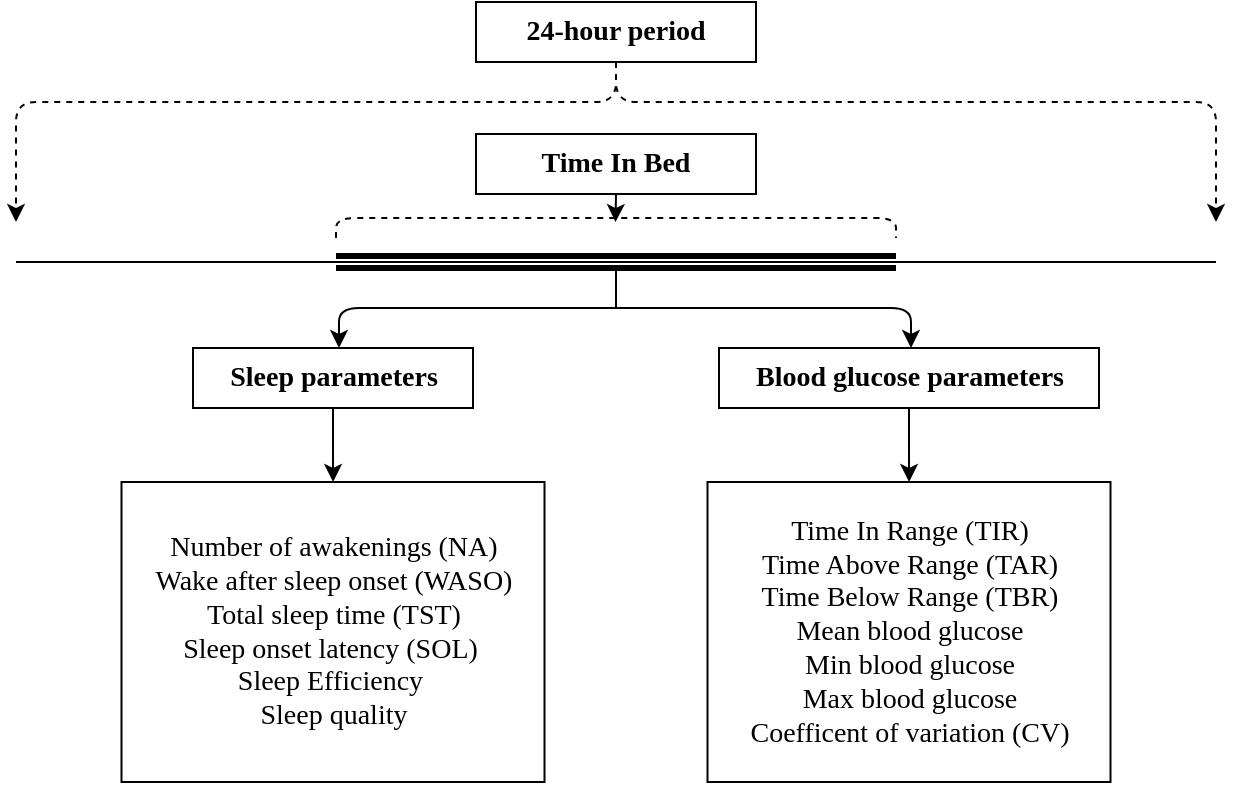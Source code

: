 <mxfile version="22.1.5" type="device">
  <diagram name="Side-1" id="8uSLxqYtJGwNJn5mJIMu">
    <mxGraphModel dx="2015" dy="661" grid="1" gridSize="10" guides="1" tooltips="1" connect="1" arrows="1" fold="1" page="1" pageScale="1" pageWidth="827" pageHeight="1169" math="0" shadow="0">
      <root>
        <mxCell id="0" />
        <mxCell id="1" parent="0" />
        <mxCell id="_zQC5bYb4mfakkWWk6qJ-3" style="edgeStyle=orthogonalEdgeStyle;rounded=1;orthogonalLoop=1;jettySize=auto;html=1;exitX=0.5;exitY=1;exitDx=0;exitDy=0;dashed=1;" parent="1" source="4Cdd__MP1ncVrc0N2WNh-1" edge="1">
          <mxGeometry relative="1" as="geometry">
            <mxPoint x="-80" y="160" as="targetPoint" />
            <Array as="points">
              <mxPoint x="-380" y="100" />
              <mxPoint x="-80" y="100" />
            </Array>
          </mxGeometry>
        </mxCell>
        <mxCell id="4Cdd__MP1ncVrc0N2WNh-1" value="&lt;font style=&quot;font-size: 14px;&quot;&gt;24-hour period&lt;/font&gt;" style="rounded=0;whiteSpace=wrap;html=1;fontStyle=1;fontFamily=Times New Roman;" parent="1" vertex="1">
          <mxGeometry x="-450" y="50" width="140" height="30" as="geometry" />
        </mxCell>
        <mxCell id="_zQC5bYb4mfakkWWk6qJ-5" style="edgeStyle=orthogonalEdgeStyle;rounded=0;orthogonalLoop=1;jettySize=auto;html=1;exitX=0.5;exitY=1;exitDx=0;exitDy=0;" parent="1" source="4Cdd__MP1ncVrc0N2WNh-2" edge="1">
          <mxGeometry relative="1" as="geometry">
            <mxPoint x="-380.238" y="160" as="targetPoint" />
          </mxGeometry>
        </mxCell>
        <mxCell id="4Cdd__MP1ncVrc0N2WNh-2" value="&lt;font style=&quot;font-size: 14px;&quot;&gt;Time In Bed&lt;/font&gt;" style="rounded=0;whiteSpace=wrap;html=1;fontStyle=1;fontFamily=Times New Roman;" parent="1" vertex="1">
          <mxGeometry x="-450" y="116" width="140" height="30" as="geometry" />
        </mxCell>
        <mxCell id="4Cdd__MP1ncVrc0N2WNh-19" value="" style="edgeStyle=orthogonalEdgeStyle;rounded=0;orthogonalLoop=1;jettySize=auto;html=1;" parent="1" source="4Cdd__MP1ncVrc0N2WNh-3" target="4Cdd__MP1ncVrc0N2WNh-12" edge="1">
          <mxGeometry relative="1" as="geometry" />
        </mxCell>
        <mxCell id="4Cdd__MP1ncVrc0N2WNh-3" value="&lt;font style=&quot;font-size: 14px;&quot;&gt;Sleep parameters&lt;/font&gt;" style="rounded=0;whiteSpace=wrap;html=1;fontStyle=1;fontFamily=Times New Roman;" parent="1" vertex="1">
          <mxGeometry x="-591.5" y="223" width="140" height="30" as="geometry" />
        </mxCell>
        <mxCell id="4Cdd__MP1ncVrc0N2WNh-18" value="" style="edgeStyle=orthogonalEdgeStyle;rounded=0;orthogonalLoop=1;jettySize=auto;html=1;" parent="1" source="4Cdd__MP1ncVrc0N2WNh-4" target="4Cdd__MP1ncVrc0N2WNh-14" edge="1">
          <mxGeometry relative="1" as="geometry" />
        </mxCell>
        <mxCell id="4Cdd__MP1ncVrc0N2WNh-4" value="&lt;font style=&quot;font-size: 14px;&quot;&gt;Blood glucose parameters&lt;/font&gt;" style="rounded=0;whiteSpace=wrap;html=1;fontStyle=1;fontFamily=Times New Roman;" parent="1" vertex="1">
          <mxGeometry x="-328.5" y="223" width="190" height="30" as="geometry" />
        </mxCell>
        <mxCell id="4Cdd__MP1ncVrc0N2WNh-10" value="" style="endArrow=none;html=1;rounded=0;" parent="1" edge="1">
          <mxGeometry width="50" height="50" relative="1" as="geometry">
            <mxPoint x="-680" y="180" as="sourcePoint" />
            <mxPoint x="-80" y="180" as="targetPoint" />
            <Array as="points" />
          </mxGeometry>
        </mxCell>
        <mxCell id="4Cdd__MP1ncVrc0N2WNh-11" value="" style="shape=link;html=1;rounded=0;strokeWidth=3;strokeColor=#000000;" parent="1" edge="1">
          <mxGeometry width="100" relative="1" as="geometry">
            <mxPoint x="-520" y="180" as="sourcePoint" />
            <mxPoint x="-240" y="180" as="targetPoint" />
          </mxGeometry>
        </mxCell>
        <mxCell id="4Cdd__MP1ncVrc0N2WNh-12" value="&lt;font face=&quot;Times New Roman&quot;&gt;&lt;font style=&quot;font-size: 14px;&quot;&gt;Number of awakenings (NA)&lt;br&gt;Wake after sleep onset (WASO)&lt;br&gt;Total sleep time (TST)&lt;br&gt;Sleep onset latency (SOL)&amp;nbsp;&lt;br&gt;Sleep Efficiency&amp;nbsp;&lt;br&gt;Sleep quality&lt;/font&gt;&lt;br&gt;&lt;/font&gt;" style="rounded=0;whiteSpace=wrap;html=1;" parent="1" vertex="1">
          <mxGeometry x="-627.25" y="290" width="211.5" height="150" as="geometry" />
        </mxCell>
        <mxCell id="4Cdd__MP1ncVrc0N2WNh-14" value="&lt;font style=&quot;font-size: 14px;&quot; face=&quot;Times New Roman&quot;&gt;Time In Range (TIR)&lt;br&gt;Time Above Range (TAR)&lt;br&gt;Time Below Range (TBR)&lt;br&gt;Mean blood glucose&lt;br&gt;Min blood glucose&lt;br&gt;Max blood glucose&lt;br&gt;Coefficent of variation (CV)&lt;/font&gt;&lt;font face=&quot;Times New Roman&quot;&gt;&lt;br&gt;&lt;/font&gt;" style="rounded=0;whiteSpace=wrap;html=1;" parent="1" vertex="1">
          <mxGeometry x="-334.25" y="290" width="201.5" height="150" as="geometry" />
        </mxCell>
        <mxCell id="4Cdd__MP1ncVrc0N2WNh-21" value="" style="endArrow=none;dashed=1;html=1;rounded=1;" parent="1" edge="1">
          <mxGeometry width="50" height="50" relative="1" as="geometry">
            <mxPoint x="-520" y="168" as="sourcePoint" />
            <mxPoint x="-240" y="168" as="targetPoint" />
            <Array as="points">
              <mxPoint x="-520" y="158" />
              <mxPoint x="-240" y="158" />
            </Array>
          </mxGeometry>
        </mxCell>
        <mxCell id="4Cdd__MP1ncVrc0N2WNh-29" value="" style="endArrow=classic;html=1;rounded=1;" parent="1" edge="1">
          <mxGeometry width="50" height="50" relative="1" as="geometry">
            <mxPoint x="-392.5" y="203" as="sourcePoint" />
            <mxPoint x="-232.5" y="223" as="targetPoint" />
            <Array as="points">
              <mxPoint x="-232.5" y="203" />
            </Array>
          </mxGeometry>
        </mxCell>
        <mxCell id="4Cdd__MP1ncVrc0N2WNh-30" value="" style="endArrow=classic;html=1;rounded=1;" parent="1" edge="1">
          <mxGeometry width="50" height="50" relative="1" as="geometry">
            <mxPoint x="-378.5" y="203" as="sourcePoint" />
            <mxPoint x="-518.5" y="223" as="targetPoint" />
            <Array as="points">
              <mxPoint x="-518.5" y="203" />
            </Array>
          </mxGeometry>
        </mxCell>
        <mxCell id="4Cdd__MP1ncVrc0N2WNh-33" value="" style="line;strokeWidth=1;direction=south;html=1;" parent="1" vertex="1">
          <mxGeometry x="-385" y="183" width="10" height="20" as="geometry" />
        </mxCell>
        <mxCell id="c-2nI-7i6T0Ake9NYIhw-1" style="edgeStyle=orthogonalEdgeStyle;rounded=1;orthogonalLoop=1;jettySize=auto;html=1;exitX=0.5;exitY=1;exitDx=0;exitDy=0;dashed=1;" edge="1" parent="1" source="4Cdd__MP1ncVrc0N2WNh-1">
          <mxGeometry relative="1" as="geometry">
            <mxPoint x="-680" y="160" as="targetPoint" />
            <Array as="points">
              <mxPoint x="-380" y="100" />
              <mxPoint x="-680" y="100" />
              <mxPoint x="-680" y="160" />
            </Array>
            <mxPoint x="-675.02" y="100" as="sourcePoint" />
          </mxGeometry>
        </mxCell>
      </root>
    </mxGraphModel>
  </diagram>
</mxfile>
